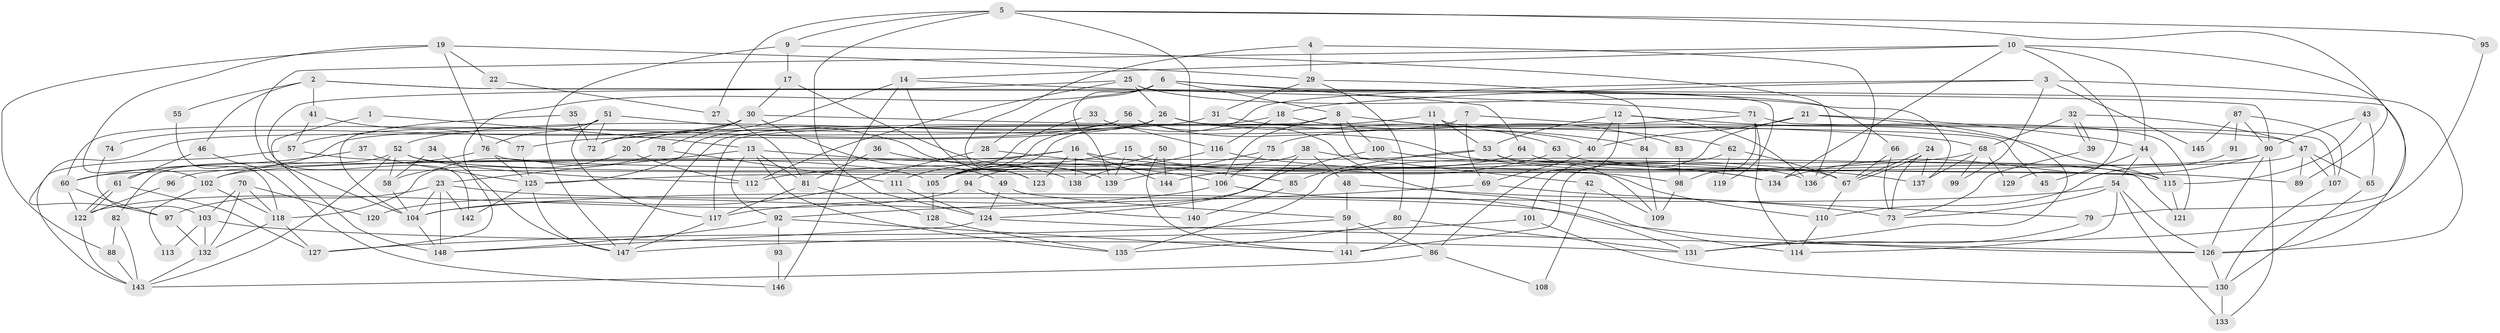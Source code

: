 // Generated by graph-tools (version 1.1) at 2025/36/03/09/25 02:36:27]
// undirected, 148 vertices, 296 edges
graph export_dot {
graph [start="1"]
  node [color=gray90,style=filled];
  1;
  2;
  3;
  4;
  5;
  6;
  7;
  8;
  9;
  10;
  11;
  12;
  13;
  14;
  15;
  16;
  17;
  18;
  19;
  20;
  21;
  22;
  23;
  24;
  25;
  26;
  27;
  28;
  29;
  30;
  31;
  32;
  33;
  34;
  35;
  36;
  37;
  38;
  39;
  40;
  41;
  42;
  43;
  44;
  45;
  46;
  47;
  48;
  49;
  50;
  51;
  52;
  53;
  54;
  55;
  56;
  57;
  58;
  59;
  60;
  61;
  62;
  63;
  64;
  65;
  66;
  67;
  68;
  69;
  70;
  71;
  72;
  73;
  74;
  75;
  76;
  77;
  78;
  79;
  80;
  81;
  82;
  83;
  84;
  85;
  86;
  87;
  88;
  89;
  90;
  91;
  92;
  93;
  94;
  95;
  96;
  97;
  98;
  99;
  100;
  101;
  102;
  103;
  104;
  105;
  106;
  107;
  108;
  109;
  110;
  111;
  112;
  113;
  114;
  115;
  116;
  117;
  118;
  119;
  120;
  121;
  122;
  123;
  124;
  125;
  126;
  127;
  128;
  129;
  130;
  131;
  132;
  133;
  134;
  135;
  136;
  137;
  138;
  139;
  140;
  141;
  142;
  143;
  144;
  145;
  146;
  147;
  148;
  1 -- 13;
  1 -- 148;
  2 -- 126;
  2 -- 90;
  2 -- 41;
  2 -- 46;
  2 -- 55;
  3 -- 126;
  3 -- 105;
  3 -- 18;
  3 -- 99;
  3 -- 145;
  4 -- 29;
  4 -- 123;
  4 -- 136;
  5 -- 124;
  5 -- 9;
  5 -- 27;
  5 -- 89;
  5 -- 95;
  5 -- 140;
  6 -- 139;
  6 -- 64;
  6 -- 8;
  6 -- 28;
  6 -- 66;
  6 -- 127;
  7 -- 61;
  7 -- 47;
  7 -- 69;
  8 -- 117;
  8 -- 42;
  8 -- 62;
  8 -- 100;
  8 -- 106;
  9 -- 136;
  9 -- 17;
  9 -- 147;
  10 -- 14;
  10 -- 104;
  10 -- 44;
  10 -- 79;
  10 -- 129;
  10 -- 134;
  11 -- 53;
  11 -- 141;
  11 -- 72;
  11 -- 121;
  12 -- 86;
  12 -- 53;
  12 -- 40;
  12 -- 115;
  12 -- 136;
  13 -- 135;
  13 -- 106;
  13 -- 23;
  13 -- 81;
  13 -- 92;
  14 -- 71;
  14 -- 20;
  14 -- 123;
  14 -- 146;
  15 -- 105;
  15 -- 139;
  15 -- 98;
  16 -- 111;
  16 -- 134;
  16 -- 96;
  16 -- 123;
  16 -- 138;
  16 -- 144;
  17 -- 139;
  17 -- 30;
  18 -- 147;
  18 -- 83;
  18 -- 116;
  19 -- 76;
  19 -- 102;
  19 -- 22;
  19 -- 29;
  19 -- 88;
  20 -- 58;
  20 -- 112;
  21 -- 131;
  21 -- 40;
  21 -- 44;
  21 -- 101;
  22 -- 27;
  23 -- 104;
  23 -- 97;
  23 -- 126;
  23 -- 142;
  23 -- 148;
  24 -- 73;
  24 -- 67;
  24 -- 67;
  24 -- 137;
  25 -- 142;
  25 -- 112;
  25 -- 26;
  25 -- 119;
  25 -- 137;
  26 -- 63;
  26 -- 40;
  26 -- 45;
  26 -- 77;
  26 -- 97;
  26 -- 105;
  27 -- 81;
  28 -- 104;
  28 -- 85;
  29 -- 80;
  29 -- 31;
  29 -- 84;
  30 -- 49;
  30 -- 72;
  30 -- 68;
  30 -- 74;
  30 -- 78;
  31 -- 52;
  31 -- 84;
  32 -- 39;
  32 -- 39;
  32 -- 68;
  32 -- 47;
  33 -- 105;
  33 -- 116;
  34 -- 147;
  34 -- 58;
  35 -- 104;
  35 -- 72;
  36 -- 81;
  36 -- 138;
  37 -- 60;
  37 -- 125;
  38 -- 124;
  38 -- 60;
  38 -- 48;
  38 -- 67;
  39 -- 73;
  40 -- 69;
  41 -- 77;
  41 -- 57;
  42 -- 109;
  42 -- 108;
  43 -- 90;
  43 -- 115;
  43 -- 65;
  44 -- 45;
  44 -- 54;
  44 -- 115;
  46 -- 61;
  46 -- 146;
  47 -- 65;
  47 -- 89;
  47 -- 107;
  47 -- 135;
  48 -- 73;
  48 -- 59;
  49 -- 124;
  49 -- 59;
  50 -- 94;
  50 -- 141;
  50 -- 144;
  51 -- 117;
  51 -- 76;
  51 -- 60;
  51 -- 72;
  51 -- 139;
  52 -- 143;
  52 -- 110;
  52 -- 58;
  52 -- 82;
  52 -- 112;
  53 -- 102;
  53 -- 121;
  53 -- 85;
  53 -- 109;
  54 -- 126;
  54 -- 73;
  54 -- 104;
  54 -- 114;
  54 -- 133;
  55 -- 118;
  56 -- 57;
  56 -- 137;
  56 -- 114;
  56 -- 125;
  57 -- 143;
  57 -- 105;
  58 -- 104;
  59 -- 141;
  59 -- 86;
  59 -- 127;
  60 -- 97;
  60 -- 122;
  61 -- 127;
  61 -- 122;
  61 -- 122;
  62 -- 67;
  62 -- 119;
  62 -- 141;
  63 -- 144;
  63 -- 89;
  64 -- 105;
  64 -- 115;
  65 -- 130;
  66 -- 67;
  66 -- 73;
  67 -- 110;
  68 -- 137;
  68 -- 99;
  68 -- 112;
  68 -- 129;
  69 -- 79;
  69 -- 92;
  70 -- 118;
  70 -- 132;
  70 -- 103;
  70 -- 120;
  71 -- 98;
  71 -- 114;
  71 -- 75;
  71 -- 107;
  74 -- 103;
  75 -- 106;
  75 -- 139;
  76 -- 115;
  76 -- 125;
  76 -- 102;
  77 -- 125;
  78 -- 118;
  78 -- 111;
  79 -- 131;
  80 -- 135;
  80 -- 131;
  81 -- 117;
  81 -- 128;
  82 -- 143;
  82 -- 88;
  83 -- 98;
  84 -- 109;
  85 -- 140;
  86 -- 143;
  86 -- 108;
  87 -- 90;
  87 -- 107;
  87 -- 91;
  87 -- 145;
  88 -- 143;
  90 -- 126;
  90 -- 133;
  90 -- 125;
  90 -- 134;
  91 -- 110;
  92 -- 93;
  92 -- 141;
  92 -- 148;
  93 -- 146;
  94 -- 140;
  94 -- 122;
  95 -- 131;
  96 -- 122;
  97 -- 132;
  98 -- 109;
  100 -- 136;
  100 -- 120;
  101 -- 147;
  101 -- 130;
  102 -- 118;
  102 -- 113;
  103 -- 132;
  103 -- 113;
  103 -- 131;
  104 -- 148;
  105 -- 128;
  106 -- 131;
  106 -- 117;
  107 -- 130;
  110 -- 114;
  111 -- 124;
  115 -- 121;
  116 -- 134;
  116 -- 138;
  117 -- 147;
  118 -- 132;
  118 -- 127;
  122 -- 143;
  124 -- 148;
  124 -- 126;
  125 -- 142;
  125 -- 147;
  126 -- 130;
  128 -- 135;
  130 -- 133;
  132 -- 143;
}

